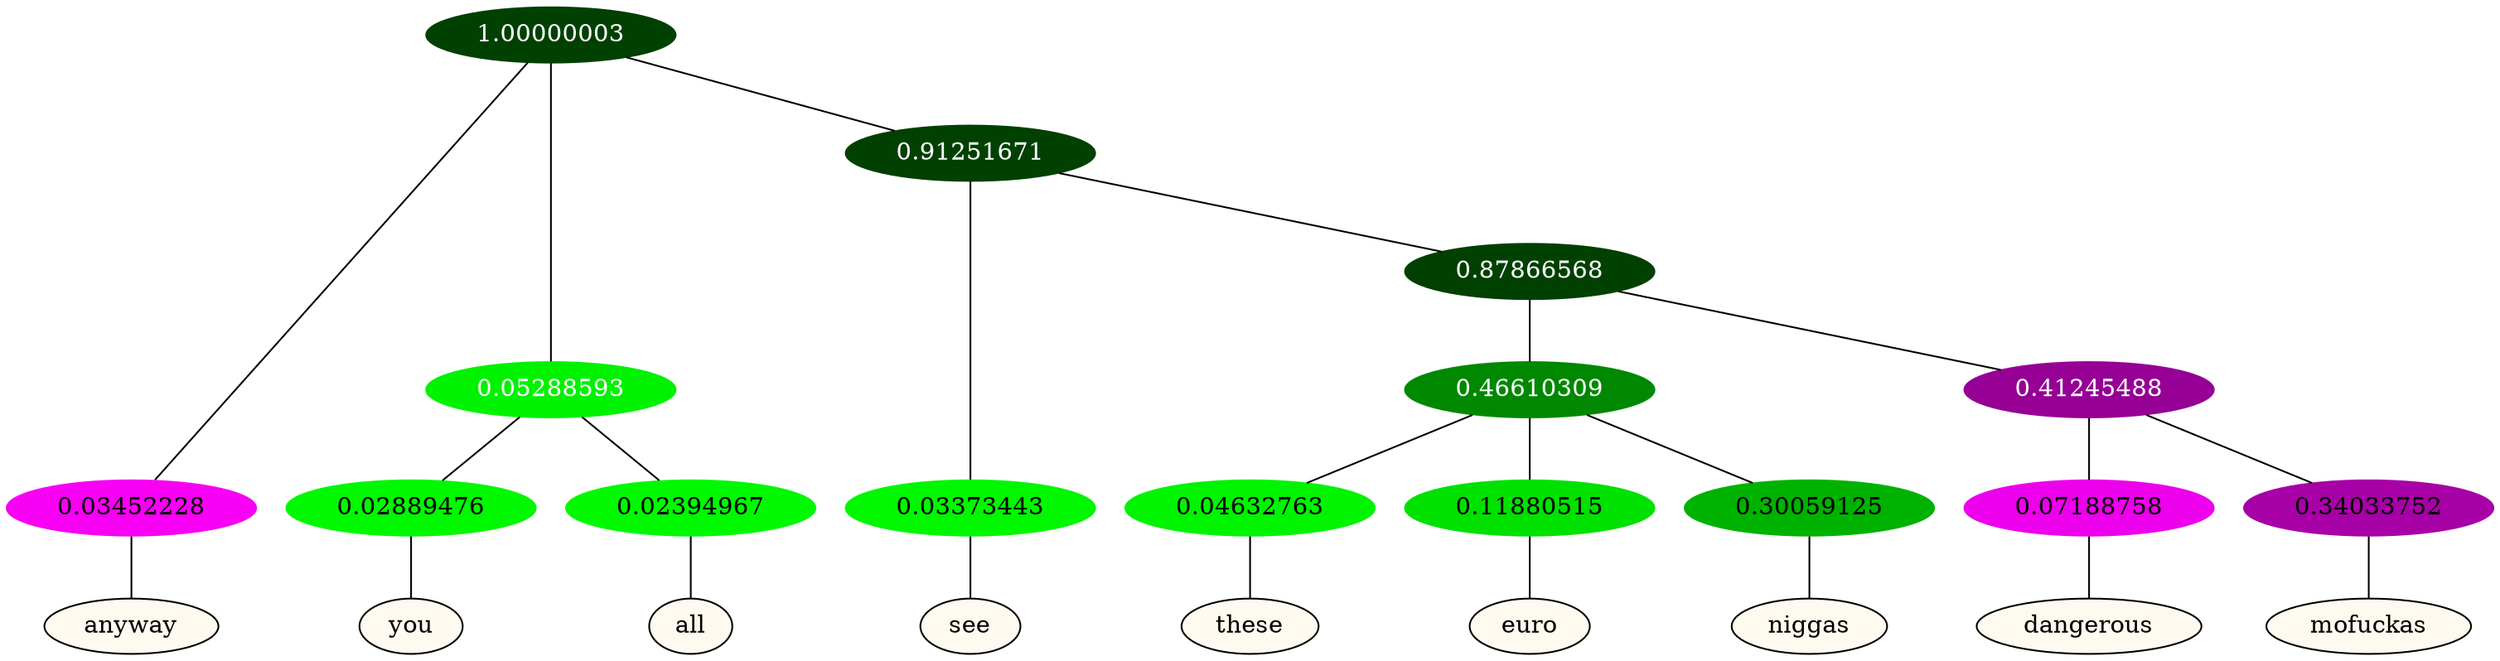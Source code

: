graph {
	node [format=png height=0.15 nodesep=0.001 ordering=out overlap=prism overlap_scaling=0.01 ranksep=0.001 ratio=0.2 style=filled width=0.15]
	{
		rank=same
		a_w_1 [label=anyway color=black fillcolor=floralwhite style="filled,solid"]
		a_w_4 [label=you color=black fillcolor=floralwhite style="filled,solid"]
		a_w_5 [label=all color=black fillcolor=floralwhite style="filled,solid"]
		a_w_6 [label=see color=black fillcolor=floralwhite style="filled,solid"]
		a_w_10 [label=these color=black fillcolor=floralwhite style="filled,solid"]
		a_w_11 [label=euro color=black fillcolor=floralwhite style="filled,solid"]
		a_w_12 [label=niggas color=black fillcolor=floralwhite style="filled,solid"]
		a_w_13 [label=dangerous color=black fillcolor=floralwhite style="filled,solid"]
		a_w_14 [label=mofuckas color=black fillcolor=floralwhite style="filled,solid"]
	}
	a_n_1 -- a_w_1
	a_n_4 -- a_w_4
	a_n_5 -- a_w_5
	a_n_6 -- a_w_6
	a_n_10 -- a_w_10
	a_n_11 -- a_w_11
	a_n_12 -- a_w_12
	a_n_13 -- a_w_13
	a_n_14 -- a_w_14
	{
		rank=same
		a_n_1 [label=0.03452228 color="0.835 1.000 0.965" fontcolor=black]
		a_n_4 [label=0.02889476 color="0.334 1.000 0.971" fontcolor=black]
		a_n_5 [label=0.02394967 color="0.334 1.000 0.976" fontcolor=black]
		a_n_6 [label=0.03373443 color="0.334 1.000 0.966" fontcolor=black]
		a_n_10 [label=0.04632763 color="0.334 1.000 0.954" fontcolor=black]
		a_n_11 [label=0.11880515 color="0.334 1.000 0.881" fontcolor=black]
		a_n_12 [label=0.30059125 color="0.334 1.000 0.699" fontcolor=black]
		a_n_13 [label=0.07188758 color="0.835 1.000 0.928" fontcolor=black]
		a_n_14 [label=0.34033752 color="0.835 1.000 0.660" fontcolor=black]
	}
	a_n_0 [label=1.00000003 color="0.334 1.000 0.250" fontcolor=grey99]
	a_n_0 -- a_n_1
	a_n_2 [label=0.05288593 color="0.334 1.000 0.947" fontcolor=grey99]
	a_n_0 -- a_n_2
	a_n_3 [label=0.91251671 color="0.334 1.000 0.250" fontcolor=grey99]
	a_n_0 -- a_n_3
	a_n_2 -- a_n_4
	a_n_2 -- a_n_5
	a_n_3 -- a_n_6
	a_n_7 [label=0.87866568 color="0.334 1.000 0.250" fontcolor=grey99]
	a_n_3 -- a_n_7
	a_n_8 [label=0.46610309 color="0.334 1.000 0.534" fontcolor=grey99]
	a_n_7 -- a_n_8
	a_n_9 [label=0.41245488 color="0.835 1.000 0.588" fontcolor=grey99]
	a_n_7 -- a_n_9
	a_n_8 -- a_n_10
	a_n_8 -- a_n_11
	a_n_8 -- a_n_12
	a_n_9 -- a_n_13
	a_n_9 -- a_n_14
}
